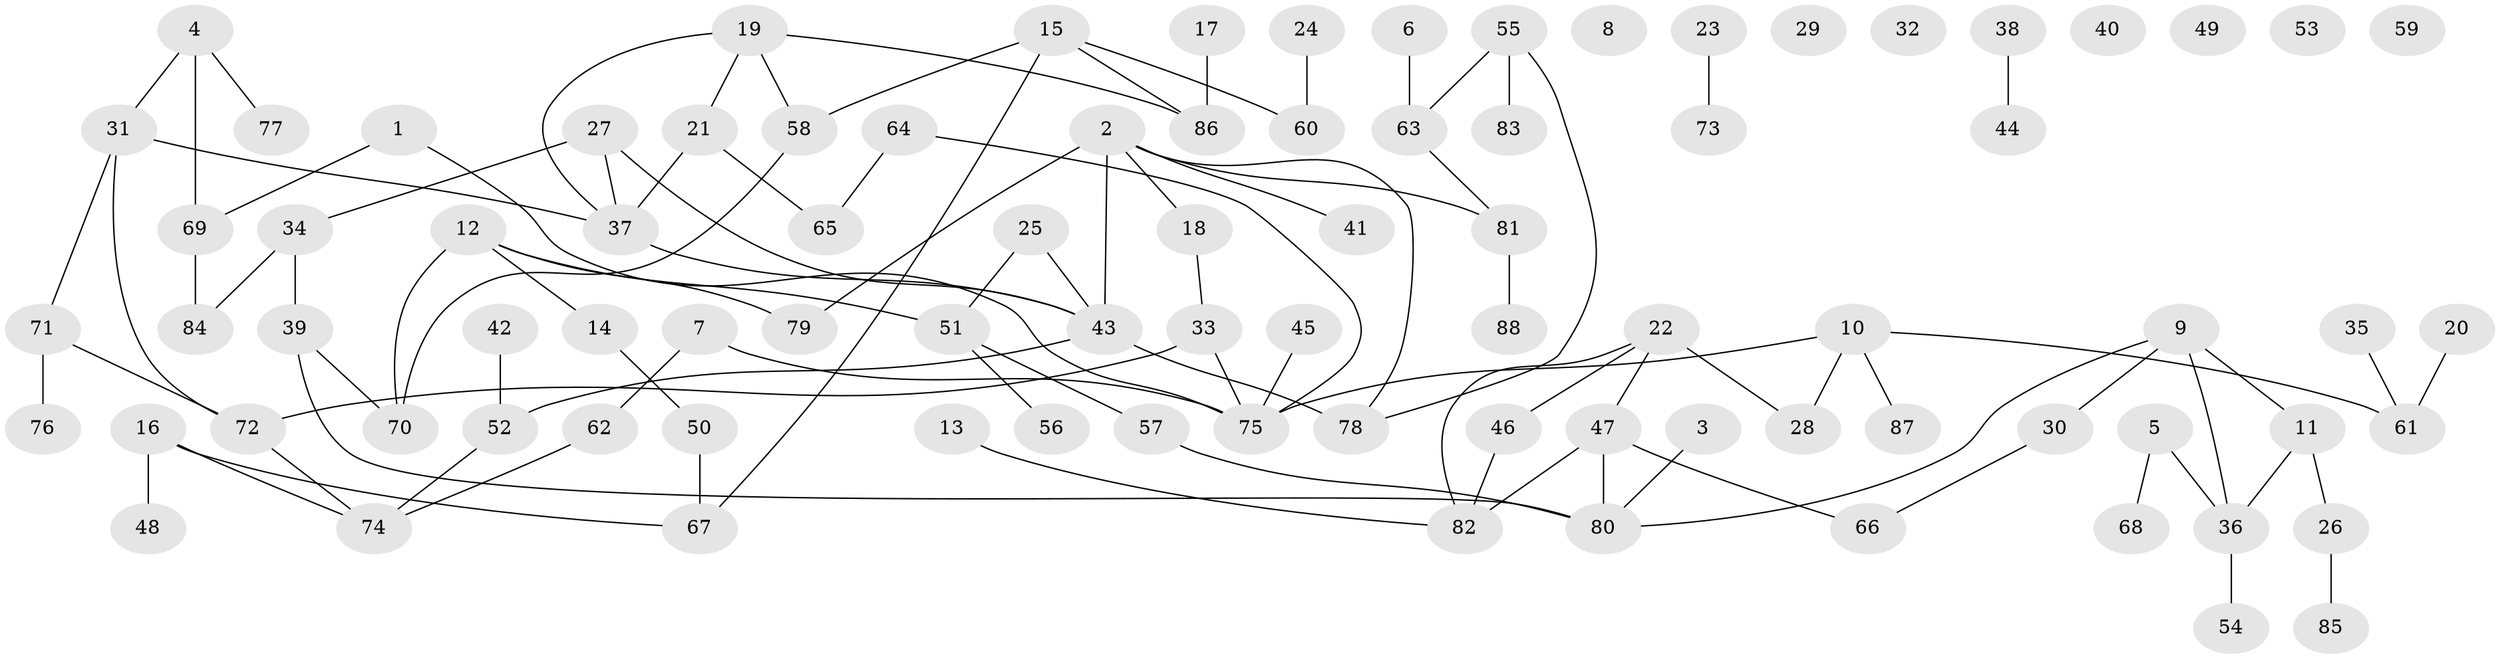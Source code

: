 // Generated by graph-tools (version 1.1) at 2025/25/03/09/25 03:25:13]
// undirected, 88 vertices, 101 edges
graph export_dot {
graph [start="1"]
  node [color=gray90,style=filled];
  1;
  2;
  3;
  4;
  5;
  6;
  7;
  8;
  9;
  10;
  11;
  12;
  13;
  14;
  15;
  16;
  17;
  18;
  19;
  20;
  21;
  22;
  23;
  24;
  25;
  26;
  27;
  28;
  29;
  30;
  31;
  32;
  33;
  34;
  35;
  36;
  37;
  38;
  39;
  40;
  41;
  42;
  43;
  44;
  45;
  46;
  47;
  48;
  49;
  50;
  51;
  52;
  53;
  54;
  55;
  56;
  57;
  58;
  59;
  60;
  61;
  62;
  63;
  64;
  65;
  66;
  67;
  68;
  69;
  70;
  71;
  72;
  73;
  74;
  75;
  76;
  77;
  78;
  79;
  80;
  81;
  82;
  83;
  84;
  85;
  86;
  87;
  88;
  1 -- 69;
  1 -- 75;
  2 -- 18;
  2 -- 41;
  2 -- 43;
  2 -- 78;
  2 -- 79;
  2 -- 81;
  3 -- 80;
  4 -- 31;
  4 -- 69;
  4 -- 77;
  5 -- 36;
  5 -- 68;
  6 -- 63;
  7 -- 62;
  7 -- 75;
  9 -- 11;
  9 -- 30;
  9 -- 36;
  9 -- 80;
  10 -- 28;
  10 -- 61;
  10 -- 75;
  10 -- 87;
  11 -- 26;
  11 -- 36;
  12 -- 14;
  12 -- 51;
  12 -- 70;
  12 -- 79;
  13 -- 82;
  14 -- 50;
  15 -- 58;
  15 -- 60;
  15 -- 67;
  15 -- 86;
  16 -- 48;
  16 -- 67;
  16 -- 74;
  17 -- 86;
  18 -- 33;
  19 -- 21;
  19 -- 37;
  19 -- 58;
  19 -- 86;
  20 -- 61;
  21 -- 37;
  21 -- 65;
  22 -- 28;
  22 -- 46;
  22 -- 47;
  22 -- 82;
  23 -- 73;
  24 -- 60;
  25 -- 43;
  25 -- 51;
  26 -- 85;
  27 -- 34;
  27 -- 37;
  27 -- 43;
  30 -- 66;
  31 -- 37;
  31 -- 71;
  31 -- 72;
  33 -- 72;
  33 -- 75;
  34 -- 39;
  34 -- 84;
  35 -- 61;
  36 -- 54;
  37 -- 43;
  38 -- 44;
  39 -- 70;
  39 -- 80;
  42 -- 52;
  43 -- 52;
  43 -- 78;
  45 -- 75;
  46 -- 82;
  47 -- 66;
  47 -- 80;
  47 -- 82;
  50 -- 67;
  51 -- 56;
  51 -- 57;
  52 -- 74;
  55 -- 63;
  55 -- 78;
  55 -- 83;
  57 -- 80;
  58 -- 70;
  62 -- 74;
  63 -- 81;
  64 -- 65;
  64 -- 75;
  69 -- 84;
  71 -- 72;
  71 -- 76;
  72 -- 74;
  81 -- 88;
}
